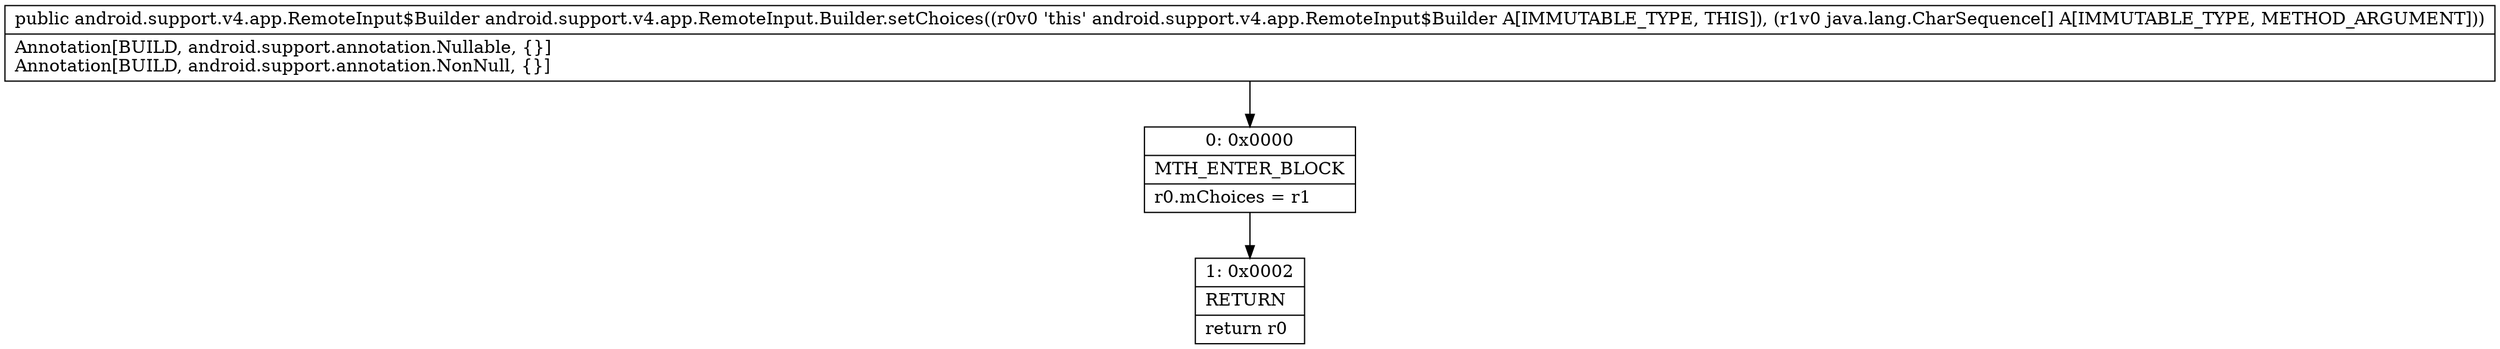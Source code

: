 digraph "CFG forandroid.support.v4.app.RemoteInput.Builder.setChoices([Ljava\/lang\/CharSequence;)Landroid\/support\/v4\/app\/RemoteInput$Builder;" {
Node_0 [shape=record,label="{0\:\ 0x0000|MTH_ENTER_BLOCK\l|r0.mChoices = r1\l}"];
Node_1 [shape=record,label="{1\:\ 0x0002|RETURN\l|return r0\l}"];
MethodNode[shape=record,label="{public android.support.v4.app.RemoteInput$Builder android.support.v4.app.RemoteInput.Builder.setChoices((r0v0 'this' android.support.v4.app.RemoteInput$Builder A[IMMUTABLE_TYPE, THIS]), (r1v0 java.lang.CharSequence[] A[IMMUTABLE_TYPE, METHOD_ARGUMENT]))  | Annotation[BUILD, android.support.annotation.Nullable, \{\}]\lAnnotation[BUILD, android.support.annotation.NonNull, \{\}]\l}"];
MethodNode -> Node_0;
Node_0 -> Node_1;
}

